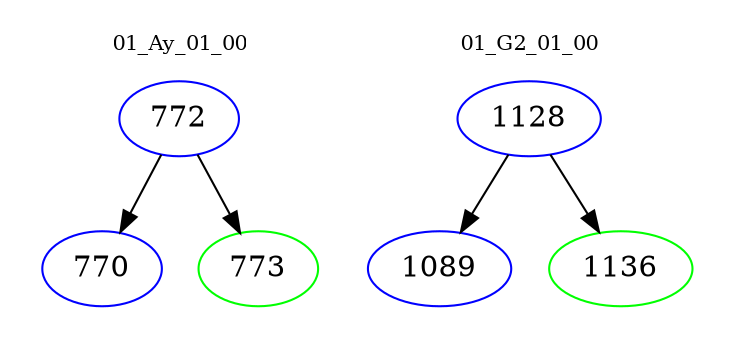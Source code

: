 digraph{
subgraph cluster_0 {
color = white
label = "01_Ay_01_00";
fontsize=10;
T0_772 [label="772", color="blue"]
T0_772 -> T0_770 [color="black"]
T0_770 [label="770", color="blue"]
T0_772 -> T0_773 [color="black"]
T0_773 [label="773", color="green"]
}
subgraph cluster_1 {
color = white
label = "01_G2_01_00";
fontsize=10;
T1_1128 [label="1128", color="blue"]
T1_1128 -> T1_1089 [color="black"]
T1_1089 [label="1089", color="blue"]
T1_1128 -> T1_1136 [color="black"]
T1_1136 [label="1136", color="green"]
}
}
